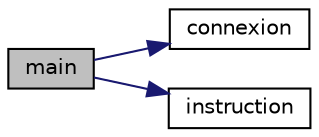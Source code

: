 digraph "main"
{
  edge [fontname="Helvetica",fontsize="10",labelfontname="Helvetica",labelfontsize="10"];
  node [fontname="Helvetica",fontsize="10",shape=record];
  rankdir="LR";
  Node0 [label="main",height=0.2,width=0.4,color="black", fillcolor="grey75", style="filled", fontcolor="black"];
  Node0 -> Node1 [color="midnightblue",fontsize="10",style="solid",fontname="Helvetica"];
  Node1 [label="connexion",height=0.2,width=0.4,color="black", fillcolor="white", style="filled",URL="$connexion_8h.html#a9d9a95cb3f145d625490698dc9a36981"];
  Node0 -> Node2 [color="midnightblue",fontsize="10",style="solid",fontname="Helvetica"];
  Node2 [label="instruction",height=0.2,width=0.4,color="black", fillcolor="white", style="filled",URL="$menu_8h.html#a1a117be04e7a04994d9d89038cb6c81e"];
}
